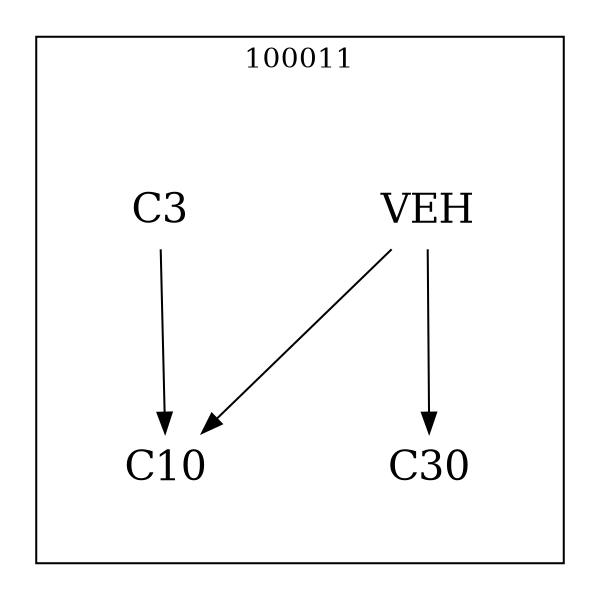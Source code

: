 strict digraph DAGS {
	size = "4,4!" ; ratio ="fill"; subgraph cluster_0{
			labeldoc = "t";
			label = "100011";node	[label= VEH, shape = plaintext, fontsize=20] VEH;node	[label= C3, shape = plaintext, fontsize=20] C3;node	[label= C10, shape = plaintext, fontsize=20] C10;node	[label= C30, shape = plaintext, fontsize=20] C30;
VEH->C10;
VEH->C30;
C3->C10;
	}}